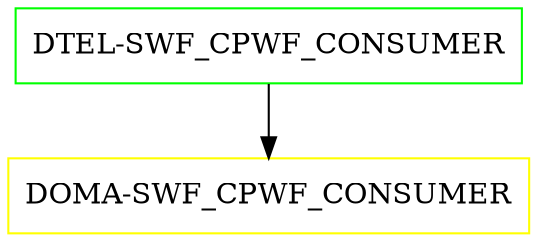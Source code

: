 digraph G {
  "DTEL-SWF_CPWF_CONSUMER" [shape=box,color=green];
  "DOMA-SWF_CPWF_CONSUMER" [shape=box,color=yellow,URL="./DOMA_SWF_CPWF_CONSUMER.html"];
  "DTEL-SWF_CPWF_CONSUMER" -> "DOMA-SWF_CPWF_CONSUMER";
}
